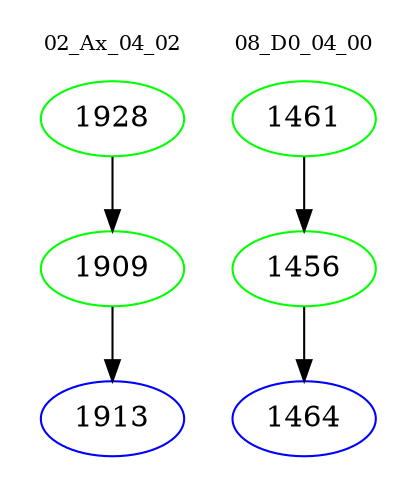 digraph{
subgraph cluster_0 {
color = white
label = "02_Ax_04_02";
fontsize=10;
T0_1928 [label="1928", color="green"]
T0_1928 -> T0_1909 [color="black"]
T0_1909 [label="1909", color="green"]
T0_1909 -> T0_1913 [color="black"]
T0_1913 [label="1913", color="blue"]
}
subgraph cluster_1 {
color = white
label = "08_D0_04_00";
fontsize=10;
T1_1461 [label="1461", color="green"]
T1_1461 -> T1_1456 [color="black"]
T1_1456 [label="1456", color="green"]
T1_1456 -> T1_1464 [color="black"]
T1_1464 [label="1464", color="blue"]
}
}
